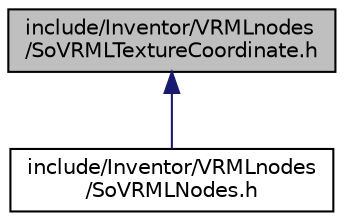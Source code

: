 digraph "include/Inventor/VRMLnodes/SoVRMLTextureCoordinate.h"
{
 // LATEX_PDF_SIZE
  edge [fontname="Helvetica",fontsize="10",labelfontname="Helvetica",labelfontsize="10"];
  node [fontname="Helvetica",fontsize="10",shape=record];
  Node1 [label="include/Inventor/VRMLnodes\l/SoVRMLTextureCoordinate.h",height=0.2,width=0.4,color="black", fillcolor="grey75", style="filled", fontcolor="black",tooltip=" "];
  Node1 -> Node2 [dir="back",color="midnightblue",fontsize="10",style="solid",fontname="Helvetica"];
  Node2 [label="include/Inventor/VRMLnodes\l/SoVRMLNodes.h",height=0.2,width=0.4,color="black", fillcolor="white", style="filled",URL="$SoVRMLNodes_8h.html",tooltip=" "];
}
